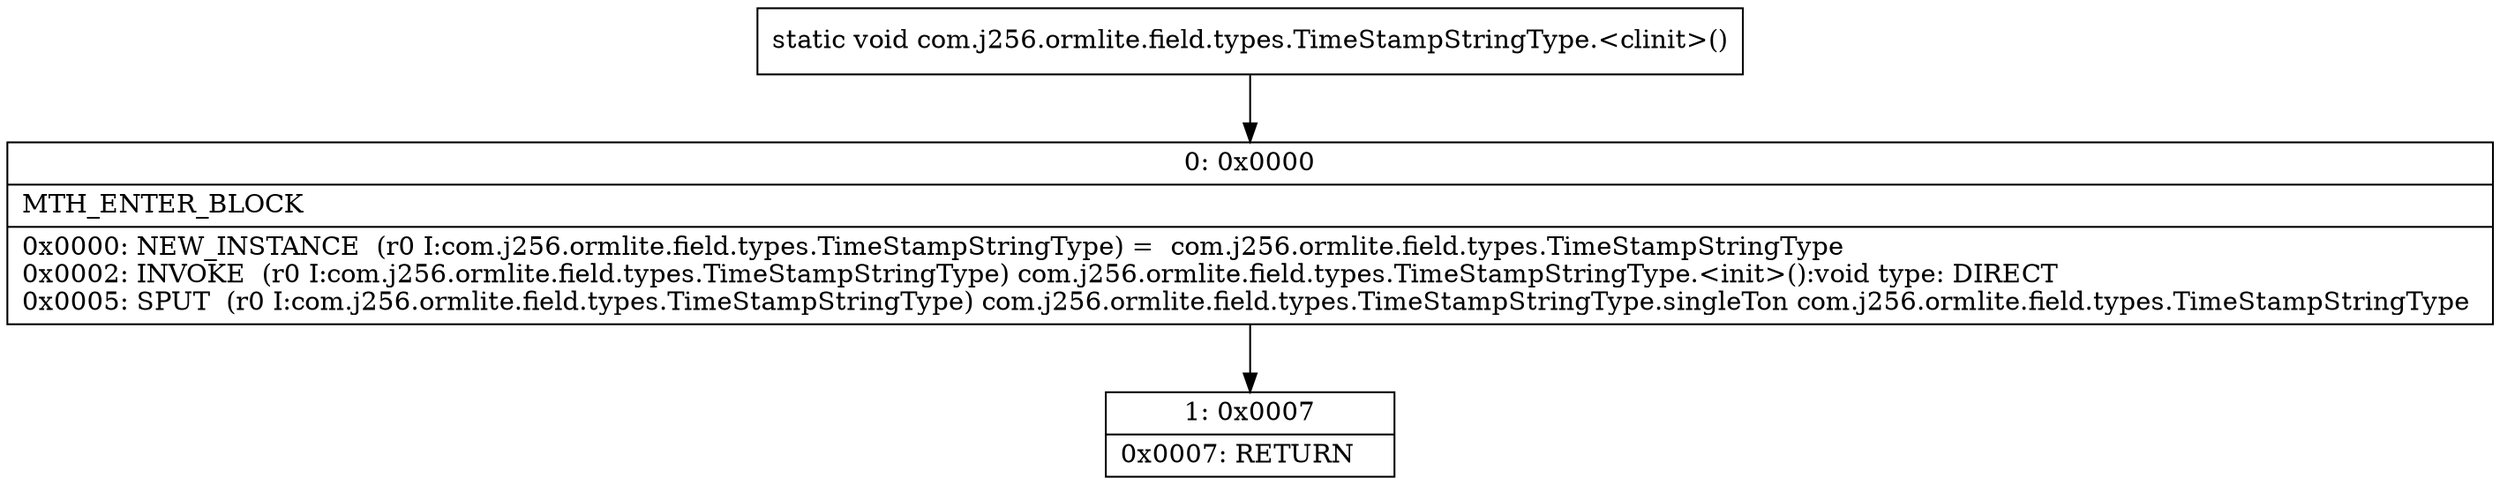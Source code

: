 digraph "CFG forcom.j256.ormlite.field.types.TimeStampStringType.\<clinit\>()V" {
Node_0 [shape=record,label="{0\:\ 0x0000|MTH_ENTER_BLOCK\l|0x0000: NEW_INSTANCE  (r0 I:com.j256.ormlite.field.types.TimeStampStringType) =  com.j256.ormlite.field.types.TimeStampStringType \l0x0002: INVOKE  (r0 I:com.j256.ormlite.field.types.TimeStampStringType) com.j256.ormlite.field.types.TimeStampStringType.\<init\>():void type: DIRECT \l0x0005: SPUT  (r0 I:com.j256.ormlite.field.types.TimeStampStringType) com.j256.ormlite.field.types.TimeStampStringType.singleTon com.j256.ormlite.field.types.TimeStampStringType \l}"];
Node_1 [shape=record,label="{1\:\ 0x0007|0x0007: RETURN   \l}"];
MethodNode[shape=record,label="{static void com.j256.ormlite.field.types.TimeStampStringType.\<clinit\>() }"];
MethodNode -> Node_0;
Node_0 -> Node_1;
}

